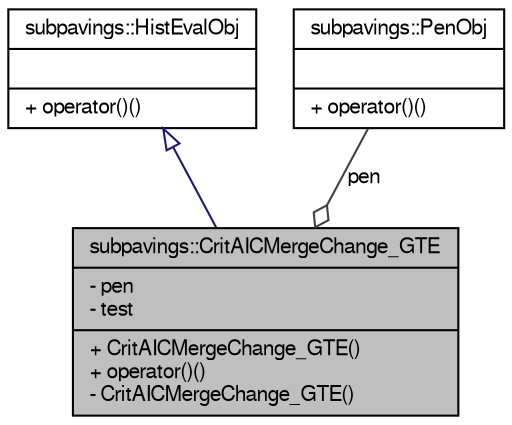 digraph G
{
  edge [fontname="FreeSans",fontsize="10",labelfontname="FreeSans",labelfontsize="10"];
  node [fontname="FreeSans",fontsize="10",shape=record];
  Node1 [label="{subpavings::CritAICMergeChange_GTE\n|- pen\l- test\l|+ CritAICMergeChange_GTE()\l+ operator()()\l- CritAICMergeChange_GTE()\l}",height=0.2,width=0.4,color="black", fillcolor="grey75", style="filled" fontcolor="black"];
  Node2 -> Node1 [dir="back",color="midnightblue",fontsize="10",style="solid",arrowtail="onormal"];
  Node2 [label="{subpavings::HistEvalObj\n||+ operator()()\l}",height=0.2,width=0.4,color="black", fillcolor="white", style="filled",URL="$classsubpavings_1_1HistEvalObj.shtml",tooltip="A Virtual class providing a way to stop histogram changes."];
  Node3 -> Node1 [color="grey25",fontsize="10",style="solid",label=" pen" ,arrowhead="odiamond"];
  Node3 [label="{subpavings::PenObj\n||+ operator()()\l}",height=0.2,width=0.4,color="black", fillcolor="white", style="filled",URL="$classsubpavings_1_1PenObj.shtml",tooltip="Abstract class for objects with penalty function for histogram fit."];
}
